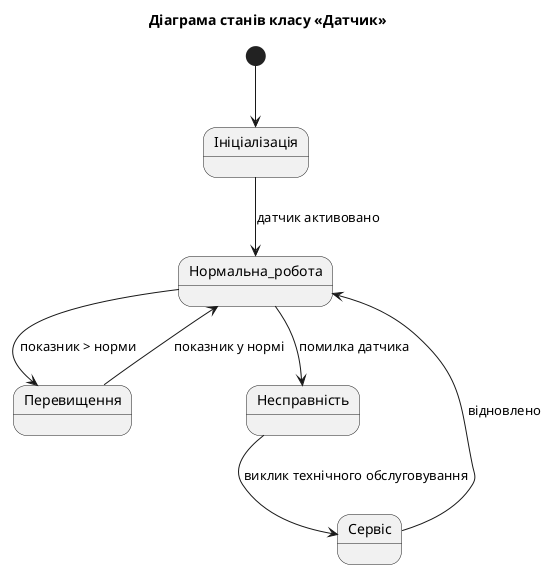 @startuml
title Діаграма станів класу «Датчик»

[*] --> Ініціалізація

Ініціалізація --> Нормальна_робота : датчик активовано

Нормальна_робота --> Перевищення : показник > норми
Перевищення --> Нормальна_робота : показник у нормі

Нормальна_робота --> Несправність : помилка датчика
Несправність --> Сервіс : виклик технічного обслуговування
Сервіс --> Нормальна_робота : відновлено

@enduml
